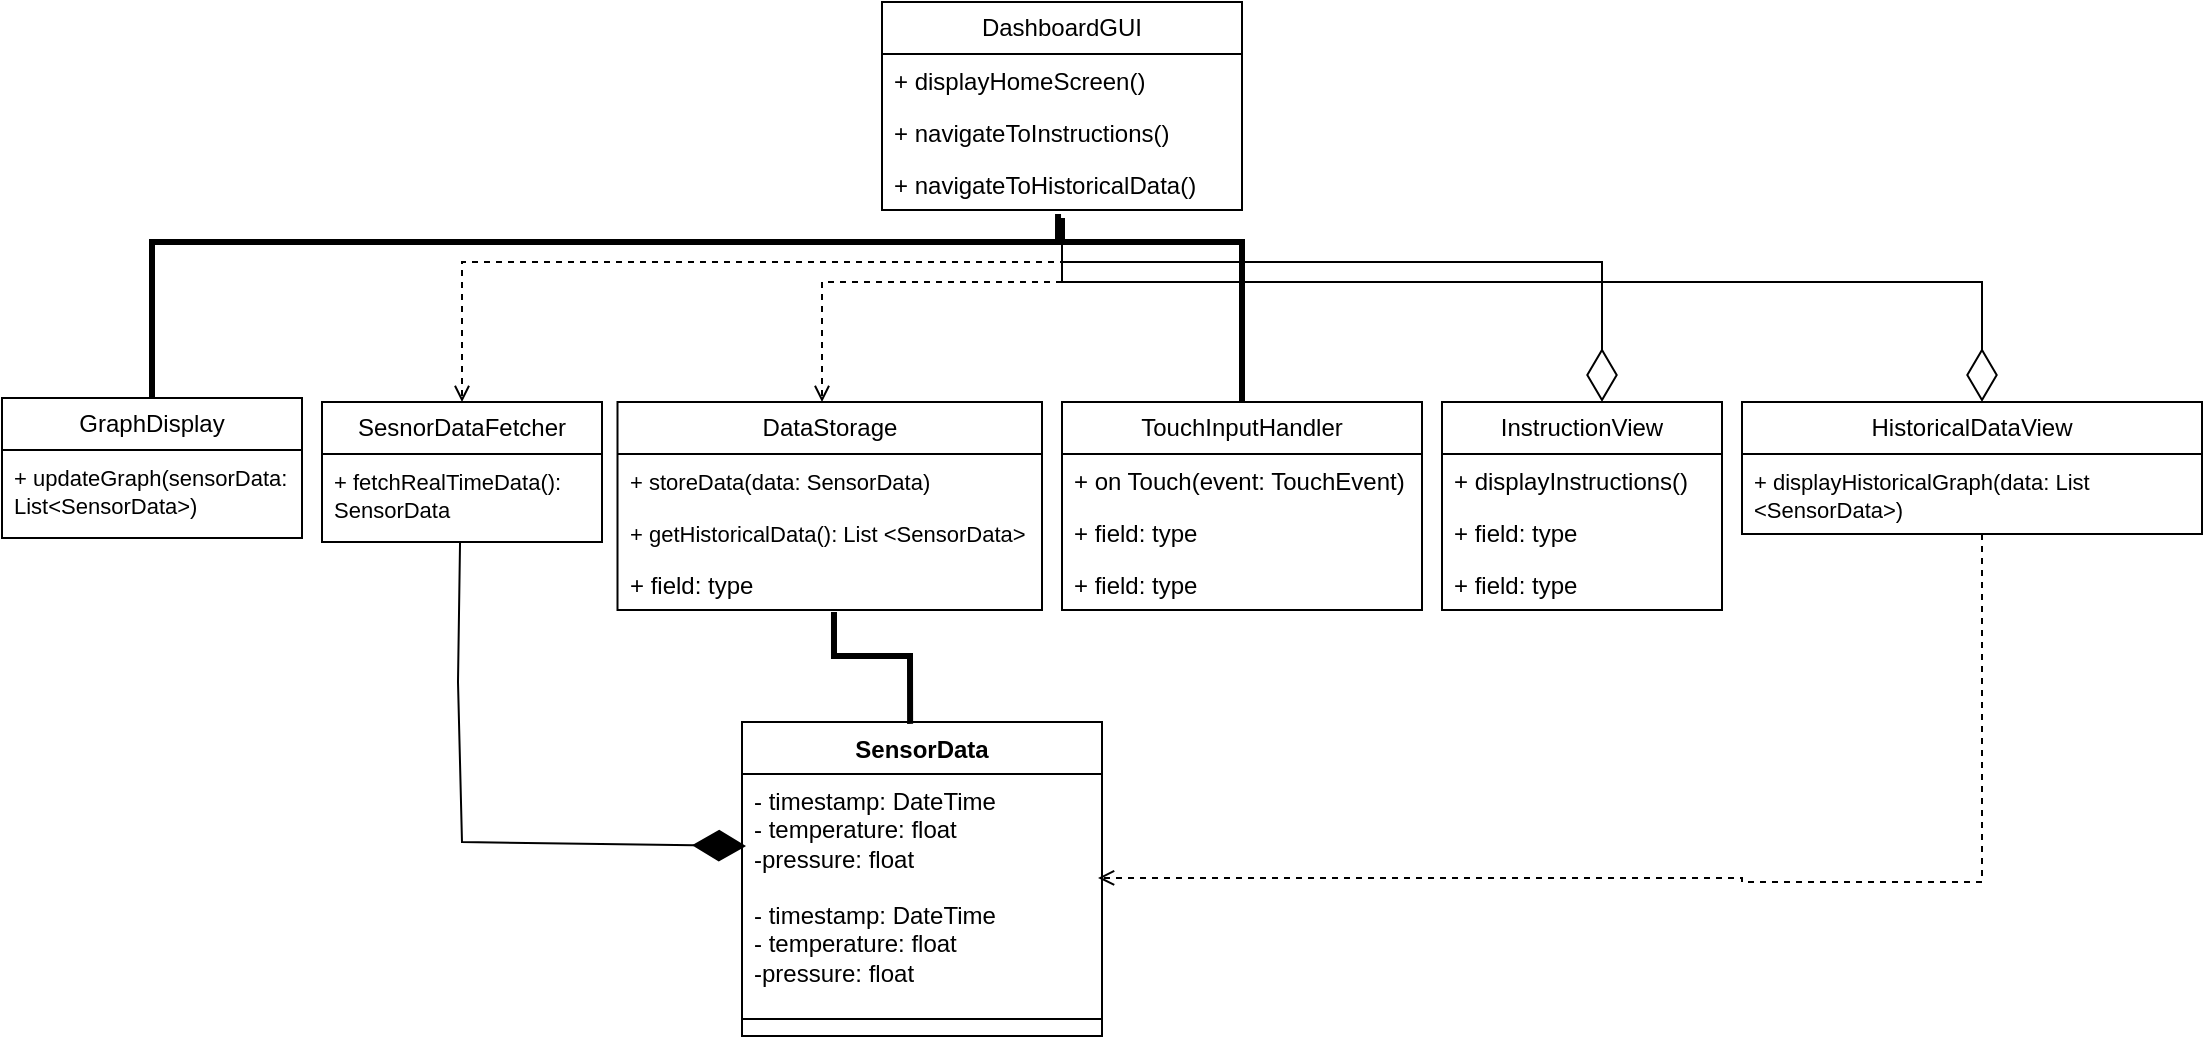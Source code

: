 <mxfile version="26.1.1">
  <diagram id="C5RBs43oDa-KdzZeNtuy" name="Page-1">
    <mxGraphModel dx="1114" dy="558" grid="1" gridSize="10" guides="1" tooltips="1" connect="1" arrows="1" fold="1" page="1" pageScale="1" pageWidth="827" pageHeight="1169" math="0" shadow="0">
      <root>
        <mxCell id="WIyWlLk6GJQsqaUBKTNV-0" />
        <mxCell id="WIyWlLk6GJQsqaUBKTNV-1" parent="WIyWlLk6GJQsqaUBKTNV-0" />
        <mxCell id="6ocG9NJ-jlyUqpzAL-i4-5" value="DashboardGUI" style="swimlane;fontStyle=0;childLayout=stackLayout;horizontal=1;startSize=26;fillColor=none;horizontalStack=0;resizeParent=1;resizeParentMax=0;resizeLast=0;collapsible=1;marginBottom=0;whiteSpace=wrap;html=1;" vertex="1" parent="WIyWlLk6GJQsqaUBKTNV-1">
          <mxGeometry x="450" y="40" width="180" height="104" as="geometry" />
        </mxCell>
        <mxCell id="6ocG9NJ-jlyUqpzAL-i4-6" value="+ displayHomeScreen()" style="text;strokeColor=none;fillColor=none;align=left;verticalAlign=top;spacingLeft=4;spacingRight=4;overflow=hidden;rotatable=0;points=[[0,0.5],[1,0.5]];portConstraint=eastwest;whiteSpace=wrap;html=1;" vertex="1" parent="6ocG9NJ-jlyUqpzAL-i4-5">
          <mxGeometry y="26" width="180" height="26" as="geometry" />
        </mxCell>
        <mxCell id="6ocG9NJ-jlyUqpzAL-i4-7" value="+ navigateToInstructions()" style="text;strokeColor=none;fillColor=none;align=left;verticalAlign=top;spacingLeft=4;spacingRight=4;overflow=hidden;rotatable=0;points=[[0,0.5],[1,0.5]];portConstraint=eastwest;whiteSpace=wrap;html=1;" vertex="1" parent="6ocG9NJ-jlyUqpzAL-i4-5">
          <mxGeometry y="52" width="180" height="26" as="geometry" />
        </mxCell>
        <mxCell id="6ocG9NJ-jlyUqpzAL-i4-8" value="+ navigateToHistoricalData()" style="text;strokeColor=none;fillColor=none;align=left;verticalAlign=top;spacingLeft=4;spacingRight=4;overflow=hidden;rotatable=0;points=[[0,0.5],[1,0.5]];portConstraint=eastwest;whiteSpace=wrap;html=1;" vertex="1" parent="6ocG9NJ-jlyUqpzAL-i4-5">
          <mxGeometry y="78" width="180" height="26" as="geometry" />
        </mxCell>
        <mxCell id="6ocG9NJ-jlyUqpzAL-i4-9" value="GraphDisplay" style="swimlane;fontStyle=0;childLayout=stackLayout;horizontal=1;startSize=26;fillColor=none;horizontalStack=0;resizeParent=1;resizeParentMax=0;resizeLast=0;collapsible=1;marginBottom=0;whiteSpace=wrap;html=1;" vertex="1" parent="WIyWlLk6GJQsqaUBKTNV-1">
          <mxGeometry x="10" y="238" width="150" height="70" as="geometry" />
        </mxCell>
        <mxCell id="6ocG9NJ-jlyUqpzAL-i4-10" value="&lt;font style=&quot;font-size: 11px;&quot;&gt;+ updateGraph(sensorData: List&amp;lt;SensorData&amp;gt;)&lt;/font&gt;" style="text;strokeColor=none;fillColor=none;align=left;verticalAlign=top;spacingLeft=4;spacingRight=4;overflow=hidden;rotatable=0;points=[[0,0.5],[1,0.5]];portConstraint=eastwest;whiteSpace=wrap;html=1;" vertex="1" parent="6ocG9NJ-jlyUqpzAL-i4-9">
          <mxGeometry y="26" width="150" height="44" as="geometry" />
        </mxCell>
        <mxCell id="6ocG9NJ-jlyUqpzAL-i4-36" value="SesnorDataFetcher" style="swimlane;fontStyle=0;childLayout=stackLayout;horizontal=1;startSize=26;fillColor=none;horizontalStack=0;resizeParent=1;resizeParentMax=0;resizeLast=0;collapsible=1;marginBottom=0;whiteSpace=wrap;html=1;" vertex="1" parent="WIyWlLk6GJQsqaUBKTNV-1">
          <mxGeometry x="170" y="240" width="140" height="70" as="geometry" />
        </mxCell>
        <mxCell id="6ocG9NJ-jlyUqpzAL-i4-37" value="&lt;font style=&quot;font-size: 11px;&quot;&gt;+ fetchRealTimeData(): SensorData&lt;/font&gt;" style="text;strokeColor=none;fillColor=none;align=left;verticalAlign=top;spacingLeft=4;spacingRight=4;overflow=hidden;rotatable=0;points=[[0,0.5],[1,0.5]];portConstraint=eastwest;whiteSpace=wrap;html=1;" vertex="1" parent="6ocG9NJ-jlyUqpzAL-i4-36">
          <mxGeometry y="26" width="140" height="44" as="geometry" />
        </mxCell>
        <mxCell id="6ocG9NJ-jlyUqpzAL-i4-40" value="DataStorage" style="swimlane;fontStyle=0;childLayout=stackLayout;horizontal=1;startSize=26;fillColor=none;horizontalStack=0;resizeParent=1;resizeParentMax=0;resizeLast=0;collapsible=1;marginBottom=0;whiteSpace=wrap;html=1;" vertex="1" parent="WIyWlLk6GJQsqaUBKTNV-1">
          <mxGeometry x="317.75" y="240" width="212.25" height="104" as="geometry" />
        </mxCell>
        <mxCell id="6ocG9NJ-jlyUqpzAL-i4-41" value="&lt;font style=&quot;font-size: 11px;&quot;&gt;+ storeData(data: SensorData)&amp;nbsp;&lt;/font&gt;&lt;div&gt;&lt;br&gt;&lt;/div&gt;" style="text;strokeColor=none;fillColor=none;align=left;verticalAlign=top;spacingLeft=4;spacingRight=4;overflow=hidden;rotatable=0;points=[[0,0.5],[1,0.5]];portConstraint=eastwest;whiteSpace=wrap;html=1;" vertex="1" parent="6ocG9NJ-jlyUqpzAL-i4-40">
          <mxGeometry y="26" width="212.25" height="26" as="geometry" />
        </mxCell>
        <mxCell id="6ocG9NJ-jlyUqpzAL-i4-42" value="&lt;font style=&quot;font-size: 11px;&quot;&gt;+ getHistoricalData(): List &amp;lt;SensorData&amp;gt;&lt;/font&gt;" style="text;strokeColor=none;fillColor=none;align=left;verticalAlign=top;spacingLeft=4;spacingRight=4;overflow=hidden;rotatable=0;points=[[0,0.5],[1,0.5]];portConstraint=eastwest;whiteSpace=wrap;html=1;" vertex="1" parent="6ocG9NJ-jlyUqpzAL-i4-40">
          <mxGeometry y="52" width="212.25" height="26" as="geometry" />
        </mxCell>
        <mxCell id="6ocG9NJ-jlyUqpzAL-i4-43" value="+ field: type" style="text;strokeColor=none;fillColor=none;align=left;verticalAlign=top;spacingLeft=4;spacingRight=4;overflow=hidden;rotatable=0;points=[[0,0.5],[1,0.5]];portConstraint=eastwest;whiteSpace=wrap;html=1;" vertex="1" parent="6ocG9NJ-jlyUqpzAL-i4-40">
          <mxGeometry y="78" width="212.25" height="26" as="geometry" />
        </mxCell>
        <mxCell id="6ocG9NJ-jlyUqpzAL-i4-44" value="HistoricalDataView" style="swimlane;fontStyle=0;childLayout=stackLayout;horizontal=1;startSize=26;fillColor=none;horizontalStack=0;resizeParent=1;resizeParentMax=0;resizeLast=0;collapsible=1;marginBottom=0;whiteSpace=wrap;html=1;" vertex="1" parent="WIyWlLk6GJQsqaUBKTNV-1">
          <mxGeometry x="880" y="240" width="230" height="66" as="geometry" />
        </mxCell>
        <mxCell id="6ocG9NJ-jlyUqpzAL-i4-45" value="&lt;div&gt;&lt;span style=&quot;font-size: 11px; background-color: transparent; color: light-dark(rgb(0, 0, 0), rgb(255, 255, 255));&quot;&gt;+ displayHistoricalGraph(data: List &amp;lt;SensorData&amp;gt;)&lt;/span&gt;&lt;/div&gt;&lt;div&gt;&lt;font style=&quot;font-size: 11px;&quot;&gt;&lt;br&gt;&lt;/font&gt;&lt;/div&gt;&lt;div&gt;&lt;font style=&quot;font-size: 11px;&quot;&gt;&lt;br&gt;&lt;/font&gt;&lt;/div&gt;&lt;div&gt;&lt;font style=&quot;font-size: 11px;&quot;&gt;&lt;br&gt;&lt;/font&gt;&lt;/div&gt;" style="text;strokeColor=none;fillColor=none;align=left;verticalAlign=top;spacingLeft=4;spacingRight=4;overflow=hidden;rotatable=0;points=[[0,0.5],[1,0.5]];portConstraint=eastwest;whiteSpace=wrap;html=1;" vertex="1" parent="6ocG9NJ-jlyUqpzAL-i4-44">
          <mxGeometry y="26" width="230" height="40" as="geometry" />
        </mxCell>
        <mxCell id="6ocG9NJ-jlyUqpzAL-i4-48" value="TouchInputHandler" style="swimlane;fontStyle=0;childLayout=stackLayout;horizontal=1;startSize=26;fillColor=none;horizontalStack=0;resizeParent=1;resizeParentMax=0;resizeLast=0;collapsible=1;marginBottom=0;whiteSpace=wrap;html=1;" vertex="1" parent="WIyWlLk6GJQsqaUBKTNV-1">
          <mxGeometry x="540" y="240" width="180" height="104" as="geometry" />
        </mxCell>
        <mxCell id="6ocG9NJ-jlyUqpzAL-i4-49" value="+ on Touch(event: TouchEvent)" style="text;strokeColor=none;fillColor=none;align=left;verticalAlign=top;spacingLeft=4;spacingRight=4;overflow=hidden;rotatable=0;points=[[0,0.5],[1,0.5]];portConstraint=eastwest;whiteSpace=wrap;html=1;" vertex="1" parent="6ocG9NJ-jlyUqpzAL-i4-48">
          <mxGeometry y="26" width="180" height="26" as="geometry" />
        </mxCell>
        <mxCell id="6ocG9NJ-jlyUqpzAL-i4-50" value="+ field: type" style="text;strokeColor=none;fillColor=none;align=left;verticalAlign=top;spacingLeft=4;spacingRight=4;overflow=hidden;rotatable=0;points=[[0,0.5],[1,0.5]];portConstraint=eastwest;whiteSpace=wrap;html=1;" vertex="1" parent="6ocG9NJ-jlyUqpzAL-i4-48">
          <mxGeometry y="52" width="180" height="26" as="geometry" />
        </mxCell>
        <mxCell id="6ocG9NJ-jlyUqpzAL-i4-51" value="+ field: type" style="text;strokeColor=none;fillColor=none;align=left;verticalAlign=top;spacingLeft=4;spacingRight=4;overflow=hidden;rotatable=0;points=[[0,0.5],[1,0.5]];portConstraint=eastwest;whiteSpace=wrap;html=1;" vertex="1" parent="6ocG9NJ-jlyUqpzAL-i4-48">
          <mxGeometry y="78" width="180" height="26" as="geometry" />
        </mxCell>
        <mxCell id="6ocG9NJ-jlyUqpzAL-i4-52" value="InstructionView" style="swimlane;fontStyle=0;childLayout=stackLayout;horizontal=1;startSize=26;fillColor=none;horizontalStack=0;resizeParent=1;resizeParentMax=0;resizeLast=0;collapsible=1;marginBottom=0;whiteSpace=wrap;html=1;" vertex="1" parent="WIyWlLk6GJQsqaUBKTNV-1">
          <mxGeometry x="730" y="240" width="140" height="104" as="geometry" />
        </mxCell>
        <mxCell id="6ocG9NJ-jlyUqpzAL-i4-53" value="+ displayInstructions()" style="text;strokeColor=none;fillColor=none;align=left;verticalAlign=top;spacingLeft=4;spacingRight=4;overflow=hidden;rotatable=0;points=[[0,0.5],[1,0.5]];portConstraint=eastwest;whiteSpace=wrap;html=1;" vertex="1" parent="6ocG9NJ-jlyUqpzAL-i4-52">
          <mxGeometry y="26" width="140" height="26" as="geometry" />
        </mxCell>
        <mxCell id="6ocG9NJ-jlyUqpzAL-i4-54" value="+ field: type" style="text;strokeColor=none;fillColor=none;align=left;verticalAlign=top;spacingLeft=4;spacingRight=4;overflow=hidden;rotatable=0;points=[[0,0.5],[1,0.5]];portConstraint=eastwest;whiteSpace=wrap;html=1;" vertex="1" parent="6ocG9NJ-jlyUqpzAL-i4-52">
          <mxGeometry y="52" width="140" height="26" as="geometry" />
        </mxCell>
        <mxCell id="6ocG9NJ-jlyUqpzAL-i4-55" value="+ field: type" style="text;strokeColor=none;fillColor=none;align=left;verticalAlign=top;spacingLeft=4;spacingRight=4;overflow=hidden;rotatable=0;points=[[0,0.5],[1,0.5]];portConstraint=eastwest;whiteSpace=wrap;html=1;" vertex="1" parent="6ocG9NJ-jlyUqpzAL-i4-52">
          <mxGeometry y="78" width="140" height="26" as="geometry" />
        </mxCell>
        <mxCell id="6ocG9NJ-jlyUqpzAL-i4-57" value="SensorData" style="swimlane;fontStyle=1;align=center;verticalAlign=top;childLayout=stackLayout;horizontal=1;startSize=26;horizontalStack=0;resizeParent=1;resizeParentMax=0;resizeLast=0;collapsible=1;marginBottom=0;whiteSpace=wrap;html=1;" vertex="1" parent="WIyWlLk6GJQsqaUBKTNV-1">
          <mxGeometry x="380" y="400" width="180" height="157" as="geometry" />
        </mxCell>
        <mxCell id="6ocG9NJ-jlyUqpzAL-i4-77" value="- timestamp: DateTime&lt;div&gt;- temperature: float&amp;nbsp;&lt;/div&gt;&lt;div&gt;-pressure: float&lt;/div&gt;" style="text;strokeColor=none;fillColor=none;align=left;verticalAlign=top;spacingLeft=4;spacingRight=4;overflow=hidden;rotatable=0;points=[[0,0.5],[1,0.5]];portConstraint=eastwest;whiteSpace=wrap;html=1;" vertex="1" parent="6ocG9NJ-jlyUqpzAL-i4-57">
          <mxGeometry y="26" width="180" height="57" as="geometry" />
        </mxCell>
        <mxCell id="6ocG9NJ-jlyUqpzAL-i4-58" value="- timestamp: DateTime&lt;div&gt;- temperature: float&amp;nbsp;&lt;/div&gt;&lt;div&gt;-pressure: float&lt;/div&gt;" style="text;strokeColor=none;fillColor=none;align=left;verticalAlign=top;spacingLeft=4;spacingRight=4;overflow=hidden;rotatable=0;points=[[0,0.5],[1,0.5]];portConstraint=eastwest;whiteSpace=wrap;html=1;" vertex="1" parent="6ocG9NJ-jlyUqpzAL-i4-57">
          <mxGeometry y="83" width="180" height="57" as="geometry" />
        </mxCell>
        <mxCell id="6ocG9NJ-jlyUqpzAL-i4-59" value="" style="line;strokeWidth=1;fillColor=none;align=left;verticalAlign=middle;spacingTop=-1;spacingLeft=3;spacingRight=3;rotatable=0;labelPosition=right;points=[];portConstraint=eastwest;strokeColor=inherit;" vertex="1" parent="6ocG9NJ-jlyUqpzAL-i4-57">
          <mxGeometry y="140" width="180" height="17" as="geometry" />
        </mxCell>
        <mxCell id="6ocG9NJ-jlyUqpzAL-i4-68" value="" style="endArrow=none;startArrow=none;endFill=0;startFill=0;endSize=8;html=1;verticalAlign=bottom;labelBackgroundColor=none;strokeWidth=3;rounded=0;exitX=0.5;exitY=0;exitDx=0;exitDy=0;entryX=0.489;entryY=1.077;entryDx=0;entryDy=0;entryPerimeter=0;" edge="1" parent="WIyWlLk6GJQsqaUBKTNV-1" source="6ocG9NJ-jlyUqpzAL-i4-9" target="6ocG9NJ-jlyUqpzAL-i4-8">
          <mxGeometry width="160" relative="1" as="geometry">
            <mxPoint x="270" y="170" as="sourcePoint" />
            <mxPoint x="520" y="160" as="targetPoint" />
            <Array as="points">
              <mxPoint x="85" y="160" />
              <mxPoint x="400" y="160" />
              <mxPoint x="538" y="160" />
            </Array>
          </mxGeometry>
        </mxCell>
        <mxCell id="6ocG9NJ-jlyUqpzAL-i4-71" value="" style="html=1;labelBackgroundColor=#ffffff;jettySize=auto;orthogonalLoop=1;fontSize=14;rounded=0;jumpStyle=gap;edgeStyle=orthogonalEdgeStyle;startArrow=none;endArrow=open;dashed=1;strokeWidth=1;entryX=0.5;entryY=0;entryDx=0;entryDy=0;" edge="1" parent="WIyWlLk6GJQsqaUBKTNV-1" target="6ocG9NJ-jlyUqpzAL-i4-36">
          <mxGeometry width="48" height="48" relative="1" as="geometry">
            <mxPoint x="540" y="150" as="sourcePoint" />
            <mxPoint x="230" y="210" as="targetPoint" />
            <Array as="points">
              <mxPoint x="540" y="170" />
              <mxPoint x="240" y="170" />
            </Array>
          </mxGeometry>
        </mxCell>
        <mxCell id="6ocG9NJ-jlyUqpzAL-i4-72" value="" style="html=1;labelBackgroundColor=#ffffff;jettySize=auto;orthogonalLoop=1;fontSize=14;rounded=0;jumpStyle=gap;edgeStyle=orthogonalEdgeStyle;startArrow=none;endArrow=open;dashed=1;strokeWidth=1;entryX=0.5;entryY=0;entryDx=0;entryDy=0;" edge="1" parent="WIyWlLk6GJQsqaUBKTNV-1">
          <mxGeometry width="48" height="48" relative="1" as="geometry">
            <mxPoint x="540" y="150" as="sourcePoint" />
            <mxPoint x="420" y="240" as="targetPoint" />
            <Array as="points">
              <mxPoint x="540" y="180" />
              <mxPoint x="420" y="180" />
            </Array>
          </mxGeometry>
        </mxCell>
        <mxCell id="6ocG9NJ-jlyUqpzAL-i4-73" value="" style="endArrow=none;startArrow=none;endFill=0;startFill=0;endSize=8;html=1;verticalAlign=bottom;labelBackgroundColor=none;strokeWidth=3;rounded=0;exitX=0.5;exitY=0;exitDx=0;exitDy=0;" edge="1" parent="WIyWlLk6GJQsqaUBKTNV-1">
          <mxGeometry width="160" relative="1" as="geometry">
            <mxPoint x="630" y="240" as="sourcePoint" />
            <mxPoint x="540" y="148" as="targetPoint" />
            <Array as="points">
              <mxPoint x="630" y="160" />
              <mxPoint x="540" y="160" />
            </Array>
          </mxGeometry>
        </mxCell>
        <mxCell id="6ocG9NJ-jlyUqpzAL-i4-74" value="" style="endArrow=diamondThin;endFill=0;endSize=24;html=1;rounded=0;" edge="1" parent="WIyWlLk6GJQsqaUBKTNV-1">
          <mxGeometry width="160" relative="1" as="geometry">
            <mxPoint x="540" y="150" as="sourcePoint" />
            <mxPoint x="810" y="240" as="targetPoint" />
            <Array as="points">
              <mxPoint x="540" y="170" />
              <mxPoint x="810" y="170" />
            </Array>
          </mxGeometry>
        </mxCell>
        <mxCell id="6ocG9NJ-jlyUqpzAL-i4-75" value="" style="endArrow=diamondThin;endFill=0;endSize=24;html=1;rounded=0;" edge="1" parent="WIyWlLk6GJQsqaUBKTNV-1">
          <mxGeometry width="160" relative="1" as="geometry">
            <mxPoint x="540" y="150" as="sourcePoint" />
            <mxPoint x="1000" y="240" as="targetPoint" />
            <Array as="points">
              <mxPoint x="540" y="180" />
              <mxPoint x="870" y="180" />
              <mxPoint x="1000" y="180" />
            </Array>
          </mxGeometry>
        </mxCell>
        <mxCell id="6ocG9NJ-jlyUqpzAL-i4-76" value="" style="endArrow=diamondThin;endFill=1;endSize=24;html=1;rounded=0;exitX=0.493;exitY=1;exitDx=0;exitDy=0;exitPerimeter=0;entryX=0.011;entryY=0.632;entryDx=0;entryDy=0;entryPerimeter=0;" edge="1" parent="WIyWlLk6GJQsqaUBKTNV-1" source="6ocG9NJ-jlyUqpzAL-i4-37" target="6ocG9NJ-jlyUqpzAL-i4-77">
          <mxGeometry width="160" relative="1" as="geometry">
            <mxPoint x="230" y="340" as="sourcePoint" />
            <mxPoint x="370" y="460" as="targetPoint" />
            <Array as="points">
              <mxPoint x="238" y="380" />
              <mxPoint x="240" y="460" />
            </Array>
          </mxGeometry>
        </mxCell>
        <mxCell id="6ocG9NJ-jlyUqpzAL-i4-78" value="" style="endArrow=none;startArrow=none;endFill=0;startFill=0;endSize=8;html=1;verticalAlign=bottom;labelBackgroundColor=none;strokeWidth=3;rounded=0;entryX=0.467;entryY=0.006;entryDx=0;entryDy=0;exitX=0.51;exitY=1.154;exitDx=0;exitDy=0;exitPerimeter=0;entryPerimeter=0;" edge="1" parent="WIyWlLk6GJQsqaUBKTNV-1" target="6ocG9NJ-jlyUqpzAL-i4-57">
          <mxGeometry width="160" relative="1" as="geometry">
            <mxPoint x="425.997" y="345.014" as="sourcePoint" />
            <mxPoint x="261" y="310.002" as="targetPoint" />
            <Array as="points">
              <mxPoint x="426" y="367.01" />
              <mxPoint x="464" y="367" />
            </Array>
          </mxGeometry>
        </mxCell>
        <mxCell id="6ocG9NJ-jlyUqpzAL-i4-79" value="" style="html=1;labelBackgroundColor=#ffffff;jettySize=auto;orthogonalLoop=1;fontSize=14;rounded=0;jumpStyle=gap;edgeStyle=orthogonalEdgeStyle;startArrow=none;endArrow=open;dashed=1;strokeWidth=1;entryX=0.989;entryY=0.912;entryDx=0;entryDy=0;entryPerimeter=0;" edge="1" parent="WIyWlLk6GJQsqaUBKTNV-1" target="6ocG9NJ-jlyUqpzAL-i4-77">
          <mxGeometry width="48" height="48" relative="1" as="geometry">
            <mxPoint x="1000" y="306" as="sourcePoint" />
            <mxPoint x="880" y="460" as="targetPoint" />
            <Array as="points">
              <mxPoint x="1000" y="480" />
              <mxPoint x="880" y="480" />
              <mxPoint x="880" y="478" />
            </Array>
          </mxGeometry>
        </mxCell>
      </root>
    </mxGraphModel>
  </diagram>
</mxfile>
